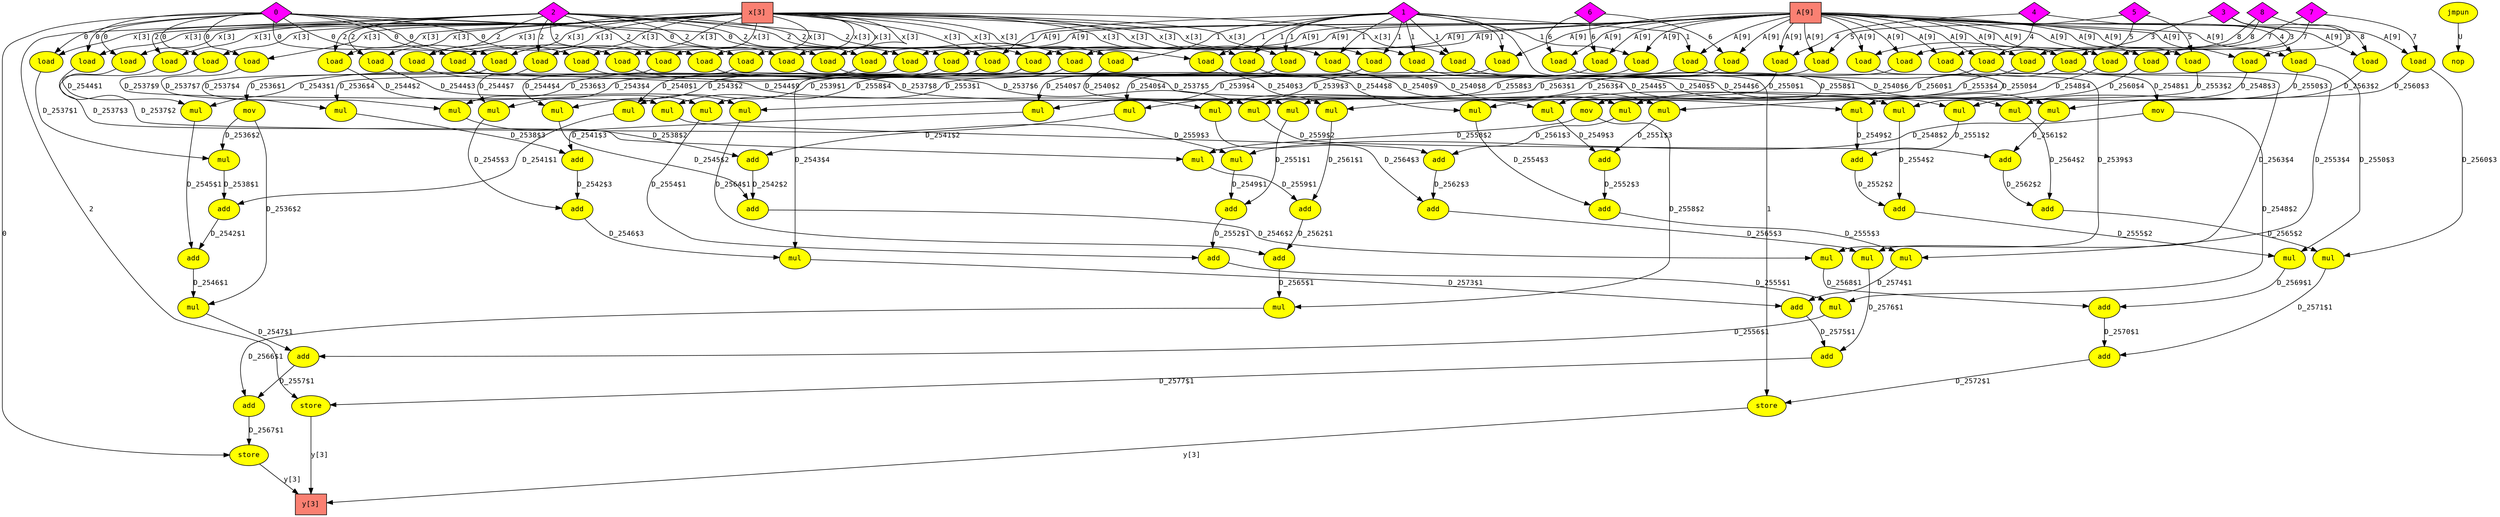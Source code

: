digraph foo
{
  graph [rankdir="TB", nodesep = "0.175"];
  node [fontname="Courier", fontsize="12", style="filled"];
  edge [fontname="Courier", fontsize="12"];

  A  [label="A[9]", ntype="hwelem", argix="-1", dataspec="s32", bb="-1", shape="box", fillcolor="salmon"];
  add_103  [label="add", ntype="operation", argix="-1", dataspec="na", bb="1", shape="ellipse", fillcolor="yellow"];
  add_105  [label="add", ntype="operation", argix="-1", dataspec="na", bb="1", shape="ellipse", fillcolor="yellow"];
  add_11  [label="add", ntype="operation", argix="-1", dataspec="na", bb="1", shape="ellipse", fillcolor="yellow"];
  add_112  [label="add", ntype="operation", argix="-1", dataspec="na", bb="1", shape="ellipse", fillcolor="yellow"];
  add_116  [label="add", ntype="operation", argix="-1", dataspec="na", bb="1", shape="ellipse", fillcolor="yellow"];
  add_118  [label="add", ntype="operation", argix="-1", dataspec="na", bb="1", shape="ellipse", fillcolor="yellow"];
  add_20  [label="add", ntype="operation", argix="-1", dataspec="na", bb="1", shape="ellipse", fillcolor="yellow"];
  add_24  [label="add", ntype="operation", argix="-1", dataspec="na", bb="1", shape="ellipse", fillcolor="yellow"];
  add_26  [label="add", ntype="operation", argix="-1", dataspec="na", bb="1", shape="ellipse", fillcolor="yellow"];
  add_34  [label="add", ntype="operation", argix="-1", dataspec="na", bb="1", shape="ellipse", fillcolor="yellow"];
  add_38  [label="add", ntype="operation", argix="-1", dataspec="na", bb="1", shape="ellipse", fillcolor="yellow"];
  add_40  [label="add", ntype="operation", argix="-1", dataspec="na", bb="1", shape="ellipse", fillcolor="yellow"];
  add_48  [label="add", ntype="operation", argix="-1", dataspec="na", bb="1", shape="ellipse", fillcolor="yellow"];
  add_52  [label="add", ntype="operation", argix="-1", dataspec="na", bb="1", shape="ellipse", fillcolor="yellow"];
  add_60  [label="add", ntype="operation", argix="-1", dataspec="na", bb="1", shape="ellipse", fillcolor="yellow"];
  add_64  [label="add", ntype="operation", argix="-1", dataspec="na", bb="1", shape="ellipse", fillcolor="yellow"];
  add_66  [label="add", ntype="operation", argix="-1", dataspec="na", bb="1", shape="ellipse", fillcolor="yellow"];
  add_7  [label="add", ntype="operation", argix="-1", dataspec="na", bb="1", shape="ellipse", fillcolor="yellow"];
  add_73  [label="add", ntype="operation", argix="-1", dataspec="na", bb="1", shape="ellipse", fillcolor="yellow"];
  add_77  [label="add", ntype="operation", argix="-1", dataspec="na", bb="1", shape="ellipse", fillcolor="yellow"];
  add_79  [label="add", ntype="operation", argix="-1", dataspec="na", bb="1", shape="ellipse", fillcolor="yellow"];
  add_87  [label="add", ntype="operation", argix="-1", dataspec="na", bb="1", shape="ellipse", fillcolor="yellow"];
  add_91  [label="add", ntype="operation", argix="-1", dataspec="na", bb="1", shape="ellipse", fillcolor="yellow"];
  add_99  [label="add", ntype="operation", argix="-1", dataspec="na", bb="1", shape="ellipse", fillcolor="yellow"];
  cnst0  [label="0", ntype="constant", argix="-1", dataspec="s32", bb="-1", shape="diamond", fillcolor="magenta"];
  cnst1  [label="1", ntype="constant", argix="-1", dataspec="s32", bb="-1", shape="diamond", fillcolor="magenta"];
  cnst2  [label="2", ntype="constant", argix="-1", dataspec="s32", bb="-1", shape="diamond", fillcolor="magenta"];
  cnst3  [label="3", ntype="constant", argix="-1", dataspec="s32", bb="-1", shape="diamond", fillcolor="magenta"];
  cnst4  [label="4", ntype="constant", argix="-1", dataspec="s32", bb="-1", shape="diamond", fillcolor="magenta"];
  cnst5  [label="5", ntype="constant", argix="-1", dataspec="s32", bb="-1", shape="diamond", fillcolor="magenta"];
  cnst6  [label="6", ntype="constant", argix="-1", dataspec="s32", bb="-1", shape="diamond", fillcolor="magenta"];
  cnst7  [label="7", ntype="constant", argix="-1", dataspec="s32", bb="-1", shape="diamond", fillcolor="magenta"];
  cnst8  [label="8", ntype="constant", argix="-1", dataspec="s32", bb="-1", shape="diamond", fillcolor="magenta"];
  jmpun_120  [label="jmpun", ntype="operation", argix="-1", dataspec="na", bb="1", shape="ellipse", fillcolor="yellow"];
  load_0  [label="load", ntype="operation", argix="-1", dataspec="na", bb="1", shape="ellipse", fillcolor="yellow"];
  load_100  [label="load", ntype="operation", argix="-1", dataspec="na", bb="1", shape="ellipse", fillcolor="yellow"];
  load_101  [label="load", ntype="operation", argix="-1", dataspec="na", bb="1", shape="ellipse", fillcolor="yellow"];
  load_106  [label="load", ntype="operation", argix="-1", dataspec="na", bb="1", shape="ellipse", fillcolor="yellow"];
  load_107  [label="load", ntype="operation", argix="-1", dataspec="na", bb="1", shape="ellipse", fillcolor="yellow"];
  load_109  [label="load", ntype="operation", argix="-1", dataspec="na", bb="1", shape="ellipse", fillcolor="yellow"];
  load_110  [label="load", ntype="operation", argix="-1", dataspec="na", bb="1", shape="ellipse", fillcolor="yellow"];
  load_113  [label="load", ntype="operation", argix="-1", dataspec="na", bb="1", shape="ellipse", fillcolor="yellow"];
  load_114  [label="load", ntype="operation", argix="-1", dataspec="na", bb="1", shape="ellipse", fillcolor="yellow"];
  load_13  [label="load", ntype="operation", argix="-1", dataspec="na", bb="1", shape="ellipse", fillcolor="yellow"];
  load_15  [label="load", ntype="operation", argix="-1", dataspec="na", bb="1", shape="ellipse", fillcolor="yellow"];
  load_17  [label="load", ntype="operation", argix="-1", dataspec="na", bb="1", shape="ellipse", fillcolor="yellow"];
  load_18  [label="load", ntype="operation", argix="-1", dataspec="na", bb="1", shape="ellipse", fillcolor="yellow"];
  load_2  [label="load", ntype="operation", argix="-1", dataspec="na", bb="1", shape="ellipse", fillcolor="yellow"];
  load_21  [label="load", ntype="operation", argix="-1", dataspec="na", bb="1", shape="ellipse", fillcolor="yellow"];
  load_22  [label="load", ntype="operation", argix="-1", dataspec="na", bb="1", shape="ellipse", fillcolor="yellow"];
  load_27  [label="load", ntype="operation", argix="-1", dataspec="na", bb="1", shape="ellipse", fillcolor="yellow"];
  load_29  [label="load", ntype="operation", argix="-1", dataspec="na", bb="1", shape="ellipse", fillcolor="yellow"];
  load_31  [label="load", ntype="operation", argix="-1", dataspec="na", bb="1", shape="ellipse", fillcolor="yellow"];
  load_32  [label="load", ntype="operation", argix="-1", dataspec="na", bb="1", shape="ellipse", fillcolor="yellow"];
  load_35  [label="load", ntype="operation", argix="-1", dataspec="na", bb="1", shape="ellipse", fillcolor="yellow"];
  load_36  [label="load", ntype="operation", argix="-1", dataspec="na", bb="1", shape="ellipse", fillcolor="yellow"];
  load_4  [label="load", ntype="operation", argix="-1", dataspec="na", bb="1", shape="ellipse", fillcolor="yellow"];
  load_42  [label="load", ntype="operation", argix="-1", dataspec="na", bb="1", shape="ellipse", fillcolor="yellow"];
  load_43  [label="load", ntype="operation", argix="-1", dataspec="na", bb="1", shape="ellipse", fillcolor="yellow"];
  load_45  [label="load", ntype="operation", argix="-1", dataspec="na", bb="1", shape="ellipse", fillcolor="yellow"];
  load_46  [label="load", ntype="operation", argix="-1", dataspec="na", bb="1", shape="ellipse", fillcolor="yellow"];
  load_49  [label="load", ntype="operation", argix="-1", dataspec="na", bb="1", shape="ellipse", fillcolor="yellow"];
  load_5  [label="load", ntype="operation", argix="-1", dataspec="na", bb="1", shape="ellipse", fillcolor="yellow"];
  load_50  [label="load", ntype="operation", argix="-1", dataspec="na", bb="1", shape="ellipse", fillcolor="yellow"];
  load_54  [label="load", ntype="operation", argix="-1", dataspec="na", bb="1", shape="ellipse", fillcolor="yellow"];
  load_55  [label="load", ntype="operation", argix="-1", dataspec="na", bb="1", shape="ellipse", fillcolor="yellow"];
  load_57  [label="load", ntype="operation", argix="-1", dataspec="na", bb="1", shape="ellipse", fillcolor="yellow"];
  load_58  [label="load", ntype="operation", argix="-1", dataspec="na", bb="1", shape="ellipse", fillcolor="yellow"];
  load_61  [label="load", ntype="operation", argix="-1", dataspec="na", bb="1", shape="ellipse", fillcolor="yellow"];
  load_62  [label="load", ntype="operation", argix="-1", dataspec="na", bb="1", shape="ellipse", fillcolor="yellow"];
  load_67  [label="load", ntype="operation", argix="-1", dataspec="na", bb="1", shape="ellipse", fillcolor="yellow"];
  load_68  [label="load", ntype="operation", argix="-1", dataspec="na", bb="1", shape="ellipse", fillcolor="yellow"];
  load_70  [label="load", ntype="operation", argix="-1", dataspec="na", bb="1", shape="ellipse", fillcolor="yellow"];
  load_71  [label="load", ntype="operation", argix="-1", dataspec="na", bb="1", shape="ellipse", fillcolor="yellow"];
  load_74  [label="load", ntype="operation", argix="-1", dataspec="na", bb="1", shape="ellipse", fillcolor="yellow"];
  load_75  [label="load", ntype="operation", argix="-1", dataspec="na", bb="1", shape="ellipse", fillcolor="yellow"];
  load_8  [label="load", ntype="operation", argix="-1", dataspec="na", bb="1", shape="ellipse", fillcolor="yellow"];
  load_81  [label="load", ntype="operation", argix="-1", dataspec="na", bb="1", shape="ellipse", fillcolor="yellow"];
  load_82  [label="load", ntype="operation", argix="-1", dataspec="na", bb="1", shape="ellipse", fillcolor="yellow"];
  load_84  [label="load", ntype="operation", argix="-1", dataspec="na", bb="1", shape="ellipse", fillcolor="yellow"];
  load_85  [label="load", ntype="operation", argix="-1", dataspec="na", bb="1", shape="ellipse", fillcolor="yellow"];
  load_88  [label="load", ntype="operation", argix="-1", dataspec="na", bb="1", shape="ellipse", fillcolor="yellow"];
  load_89  [label="load", ntype="operation", argix="-1", dataspec="na", bb="1", shape="ellipse", fillcolor="yellow"];
  load_9  [label="load", ntype="operation", argix="-1", dataspec="na", bb="1", shape="ellipse", fillcolor="yellow"];
  load_93  [label="load", ntype="operation", argix="-1", dataspec="na", bb="1", shape="ellipse", fillcolor="yellow"];
  load_94  [label="load", ntype="operation", argix="-1", dataspec="na", bb="1", shape="ellipse", fillcolor="yellow"];
  load_96  [label="load", ntype="operation", argix="-1", dataspec="na", bb="1", shape="ellipse", fillcolor="yellow"];
  load_97  [label="load", ntype="operation", argix="-1", dataspec="na", bb="1", shape="ellipse", fillcolor="yellow"];
  mov_1  [label="mov", ntype="operation", argix="-1", dataspec="na", bb="1", shape="ellipse", fillcolor="yellow"];
  mov_14  [label="mov", ntype="operation", argix="-1", dataspec="na", bb="1", shape="ellipse", fillcolor="yellow"];
  mov_28  [label="mov", ntype="operation", argix="-1", dataspec="na", bb="1", shape="ellipse", fillcolor="yellow"];
  mul_10  [label="mul", ntype="operation", argix="-1", dataspec="na", bb="1", shape="ellipse", fillcolor="yellow"];
  mul_102  [label="mul", ntype="operation", argix="-1", dataspec="na", bb="1", shape="ellipse", fillcolor="yellow"];
  mul_104  [label="mul", ntype="operation", argix="-1", dataspec="na", bb="1", shape="ellipse", fillcolor="yellow"];
  mul_108  [label="mul", ntype="operation", argix="-1", dataspec="na", bb="1", shape="ellipse", fillcolor="yellow"];
  mul_111  [label="mul", ntype="operation", argix="-1", dataspec="na", bb="1", shape="ellipse", fillcolor="yellow"];
  mul_115  [label="mul", ntype="operation", argix="-1", dataspec="na", bb="1", shape="ellipse", fillcolor="yellow"];
  mul_117  [label="mul", ntype="operation", argix="-1", dataspec="na", bb="1", shape="ellipse", fillcolor="yellow"];
  mul_12  [label="mul", ntype="operation", argix="-1", dataspec="na", bb="1", shape="ellipse", fillcolor="yellow"];
  mul_16  [label="mul", ntype="operation", argix="-1", dataspec="na", bb="1", shape="ellipse", fillcolor="yellow"];
  mul_19  [label="mul", ntype="operation", argix="-1", dataspec="na", bb="1", shape="ellipse", fillcolor="yellow"];
  mul_23  [label="mul", ntype="operation", argix="-1", dataspec="na", bb="1", shape="ellipse", fillcolor="yellow"];
  mul_25  [label="mul", ntype="operation", argix="-1", dataspec="na", bb="1", shape="ellipse", fillcolor="yellow"];
  mul_3  [label="mul", ntype="operation", argix="-1", dataspec="na", bb="1", shape="ellipse", fillcolor="yellow"];
  mul_30  [label="mul", ntype="operation", argix="-1", dataspec="na", bb="1", shape="ellipse", fillcolor="yellow"];
  mul_33  [label="mul", ntype="operation", argix="-1", dataspec="na", bb="1", shape="ellipse", fillcolor="yellow"];
  mul_37  [label="mul", ntype="operation", argix="-1", dataspec="na", bb="1", shape="ellipse", fillcolor="yellow"];
  mul_39  [label="mul", ntype="operation", argix="-1", dataspec="na", bb="1", shape="ellipse", fillcolor="yellow"];
  mul_44  [label="mul", ntype="operation", argix="-1", dataspec="na", bb="1", shape="ellipse", fillcolor="yellow"];
  mul_47  [label="mul", ntype="operation", argix="-1", dataspec="na", bb="1", shape="ellipse", fillcolor="yellow"];
  mul_51  [label="mul", ntype="operation", argix="-1", dataspec="na", bb="1", shape="ellipse", fillcolor="yellow"];
  mul_53  [label="mul", ntype="operation", argix="-1", dataspec="na", bb="1", shape="ellipse", fillcolor="yellow"];
  mul_56  [label="mul", ntype="operation", argix="-1", dataspec="na", bb="1", shape="ellipse", fillcolor="yellow"];
  mul_59  [label="mul", ntype="operation", argix="-1", dataspec="na", bb="1", shape="ellipse", fillcolor="yellow"];
  mul_6  [label="mul", ntype="operation", argix="-1", dataspec="na", bb="1", shape="ellipse", fillcolor="yellow"];
  mul_63  [label="mul", ntype="operation", argix="-1", dataspec="na", bb="1", shape="ellipse", fillcolor="yellow"];
  mul_65  [label="mul", ntype="operation", argix="-1", dataspec="na", bb="1", shape="ellipse", fillcolor="yellow"];
  mul_69  [label="mul", ntype="operation", argix="-1", dataspec="na", bb="1", shape="ellipse", fillcolor="yellow"];
  mul_72  [label="mul", ntype="operation", argix="-1", dataspec="na", bb="1", shape="ellipse", fillcolor="yellow"];
  mul_76  [label="mul", ntype="operation", argix="-1", dataspec="na", bb="1", shape="ellipse", fillcolor="yellow"];
  mul_78  [label="mul", ntype="operation", argix="-1", dataspec="na", bb="1", shape="ellipse", fillcolor="yellow"];
  mul_83  [label="mul", ntype="operation", argix="-1", dataspec="na", bb="1", shape="ellipse", fillcolor="yellow"];
  mul_86  [label="mul", ntype="operation", argix="-1", dataspec="na", bb="1", shape="ellipse", fillcolor="yellow"];
  mul_90  [label="mul", ntype="operation", argix="-1", dataspec="na", bb="1", shape="ellipse", fillcolor="yellow"];
  mul_92  [label="mul", ntype="operation", argix="-1", dataspec="na", bb="1", shape="ellipse", fillcolor="yellow"];
  mul_95  [label="mul", ntype="operation", argix="-1", dataspec="na", bb="1", shape="ellipse", fillcolor="yellow"];
  mul_98  [label="mul", ntype="operation", argix="-1", dataspec="na", bb="1", shape="ellipse", fillcolor="yellow"];
  nop_121  [label="nop", ntype="operation", argix="-1", dataspec="na", bb="2", shape="ellipse", fillcolor="yellow"];
  store_119  [label="store", ntype="operation", argix="-1", dataspec="na", bb="1", shape="ellipse", fillcolor="yellow"];
  store_41  [label="store", ntype="operation", argix="-1", dataspec="na", bb="1", shape="ellipse", fillcolor="yellow"];
  store_80  [label="store", ntype="operation", argix="-1", dataspec="na", bb="1", shape="ellipse", fillcolor="yellow"];
  x  [label="x[3]", ntype="hwelem", argix="-1", dataspec="s32", bb="-1", shape="box", fillcolor="salmon"];
  y  [label="y[3]", ntype="hwelem", argix="-1", dataspec="s32", bb="-1", shape="box", fillcolor="salmon"];

  A -> load_0  [label="A[9]", etype="D", vtype="localvar", order="1", argix="-1", dataspec="s32"];
  A -> load_100  [label="A[9]", etype="D", vtype="localvar", order="1", argix="-1", dataspec="s32"];
  A -> load_106  [label="A[9]", etype="D", vtype="localvar", order="1", argix="-1", dataspec="s32"];
  A -> load_109  [label="A[9]", etype="D", vtype="localvar", order="1", argix="-1", dataspec="s32"];
  A -> load_113  [label="A[9]", etype="D", vtype="localvar", order="1", argix="-1", dataspec="s32"];
  A -> load_13  [label="A[9]", etype="D", vtype="localvar", order="1", argix="-1", dataspec="s32"];
  A -> load_17  [label="A[9]", etype="D", vtype="localvar", order="1", argix="-1", dataspec="s32"];
  A -> load_21  [label="A[9]", etype="D", vtype="localvar", order="1", argix="-1", dataspec="s32"];
  A -> load_27  [label="A[9]", etype="D", vtype="localvar", order="1", argix="-1", dataspec="s32"];
  A -> load_31  [label="A[9]", etype="D", vtype="localvar", order="1", argix="-1", dataspec="s32"];
  A -> load_35  [label="A[9]", etype="D", vtype="localvar", order="1", argix="-1", dataspec="s32"];
  A -> load_4  [label="A[9]", etype="D", vtype="localvar", order="1", argix="-1", dataspec="s32"];
  A -> load_42  [label="A[9]", etype="D", vtype="localvar", order="1", argix="-1", dataspec="s32"];
  A -> load_45  [label="A[9]", etype="D", vtype="localvar", order="1", argix="-1", dataspec="s32"];
  A -> load_49  [label="A[9]", etype="D", vtype="localvar", order="1", argix="-1", dataspec="s32"];
  A -> load_54  [label="A[9]", etype="D", vtype="localvar", order="1", argix="-1", dataspec="s32"];
  A -> load_57  [label="A[9]", etype="D", vtype="localvar", order="1", argix="-1", dataspec="s32"];
  A -> load_61  [label="A[9]", etype="D", vtype="localvar", order="1", argix="-1", dataspec="s32"];
  A -> load_67  [label="A[9]", etype="D", vtype="localvar", order="1", argix="-1", dataspec="s32"];
  A -> load_70  [label="A[9]", etype="D", vtype="localvar", order="1", argix="-1", dataspec="s32"];
  A -> load_74  [label="A[9]", etype="D", vtype="localvar", order="1", argix="-1", dataspec="s32"];
  A -> load_8  [label="A[9]", etype="D", vtype="localvar", order="1", argix="-1", dataspec="s32"];
  A -> load_81  [label="A[9]", etype="D", vtype="localvar", order="1", argix="-1", dataspec="s32"];
  A -> load_84  [label="A[9]", etype="D", vtype="localvar", order="1", argix="-1", dataspec="s32"];
  A -> load_88  [label="A[9]", etype="D", vtype="localvar", order="1", argix="-1", dataspec="s32"];
  A -> load_93  [label="A[9]", etype="D", vtype="localvar", order="1", argix="-1", dataspec="s32"];
  A -> load_96  [label="A[9]", etype="D", vtype="localvar", order="1", argix="-1", dataspec="s32"];
  add_103 -> mul_104  [label="D_2555$3", etype="D", vtype="localvar", order="2", argix="-1", dataspec="s32"];
  add_105 -> add_118  [label="D_2575$1", etype="D", vtype="localvar", order="1", argix="-1", dataspec="s32"];
  add_112 -> add_116  [label="D_2562$3", etype="D", vtype="localvar", order="1", argix="-1", dataspec="s32"];
  add_116 -> mul_117  [label="D_2565$3", etype="D", vtype="localvar", order="2", argix="-1", dataspec="s32"];
  add_118 -> store_119  [label="D_2577$1", etype="D", vtype="localvar", order="1", argix="-1", dataspec="s32"];
  add_11 -> mul_12  [label="D_2546$1", etype="D", vtype="localvar", order="2", argix="-1", dataspec="s32"];
  add_20 -> add_24  [label="D_2552$1", etype="D", vtype="localvar", order="1", argix="-1", dataspec="s32"];
  add_24 -> mul_25  [label="D_2555$1", etype="D", vtype="localvar", order="2", argix="-1", dataspec="s32"];
  add_26 -> add_40  [label="D_2557$1", etype="D", vtype="localvar", order="1", argix="-1", dataspec="s32"];
  add_34 -> add_38  [label="D_2562$1", etype="D", vtype="localvar", order="1", argix="-1", dataspec="s32"];
  add_38 -> mul_39  [label="D_2565$1", etype="D", vtype="localvar", order="2", argix="-1", dataspec="s32"];
  add_40 -> store_41  [label="D_2567$1", etype="D", vtype="localvar", order="1", argix="-1", dataspec="s32"];
  add_48 -> add_52  [label="D_2542$2", etype="D", vtype="localvar", order="1", argix="-1", dataspec="s32"];
  add_52 -> mul_53  [label="D_2546$2", etype="D", vtype="localvar", order="2", argix="-1", dataspec="s32"];
  add_60 -> add_64  [label="D_2552$2", etype="D", vtype="localvar", order="1", argix="-1", dataspec="s32"];
  add_64 -> mul_65  [label="D_2555$2", etype="D", vtype="localvar", order="2", argix="-1", dataspec="s32"];
  add_66 -> add_79  [label="D_2570$1", etype="D", vtype="localvar", order="1", argix="-1", dataspec="s32"];
  add_73 -> add_77  [label="D_2562$2", etype="D", vtype="localvar", order="1", argix="-1", dataspec="s32"];
  add_77 -> mul_78  [label="D_2565$2", etype="D", vtype="localvar", order="2", argix="-1", dataspec="s32"];
  add_79 -> store_80  [label="D_2572$1", etype="D", vtype="localvar", order="1", argix="-1", dataspec="s32"];
  add_7 -> add_11  [label="D_2542$1", etype="D", vtype="localvar", order="1", argix="-1", dataspec="s32"];
  add_87 -> add_91  [label="D_2542$3", etype="D", vtype="localvar", order="1", argix="-1", dataspec="s32"];
  add_91 -> mul_92  [label="D_2546$3", etype="D", vtype="localvar", order="2", argix="-1", dataspec="s32"];
  add_99 -> add_103  [label="D_2552$3", etype="D", vtype="localvar", order="1", argix="-1", dataspec="s32"];
  cnst0 -> load_0  [label="0", etype="D", vtype="globalvar", order="2", argix="-1", dataspec="s32"];
  cnst0 -> load_107  [label="0", etype="D", vtype="globalvar", order="2", argix="-1", dataspec="s32"];
  cnst0 -> load_15  [label="0", etype="D", vtype="globalvar", order="2", argix="-1", dataspec="s32"];
  cnst0 -> load_2  [label="0", etype="D", vtype="globalvar", order="2", argix="-1", dataspec="s32"];
  cnst0 -> load_29  [label="0", etype="D", vtype="globalvar", order="2", argix="-1", dataspec="s32"];
  cnst0 -> load_42  [label="0", etype="D", vtype="globalvar", order="2", argix="-1", dataspec="s32"];
  cnst0 -> load_43  [label="0", etype="D", vtype="globalvar", order="2", argix="-1", dataspec="s32"];
  cnst0 -> load_55  [label="0", etype="D", vtype="globalvar", order="2", argix="-1", dataspec="s32"];
  cnst0 -> load_68  [label="0", etype="D", vtype="globalvar", order="2", argix="-1", dataspec="s32"];
  cnst0 -> load_81  [label="0", etype="D", vtype="globalvar", order="2", argix="-1", dataspec="s32"];
  cnst0 -> load_82  [label="0", etype="D", vtype="globalvar", order="2", argix="-1", dataspec="s32"];
  cnst0 -> load_94  [label="0", etype="D", vtype="globalvar", order="2", argix="-1", dataspec="s32"];
  cnst0 -> store_41  [label="0", etype="D", vtype="globalvar", order="2", argix="-1", dataspec="s32"];
  cnst1 -> load_110  [label="1", etype="D", vtype="globalvar", order="2", argix="-1", dataspec="s32"];
  cnst1 -> load_18  [label="1", etype="D", vtype="globalvar", order="2", argix="-1", dataspec="s32"];
  cnst1 -> load_32  [label="1", etype="D", vtype="globalvar", order="2", argix="-1", dataspec="s32"];
  cnst1 -> load_4  [label="1", etype="D", vtype="globalvar", order="2", argix="-1", dataspec="s32"];
  cnst1 -> load_45  [label="1", etype="D", vtype="globalvar", order="2", argix="-1", dataspec="s32"];
  cnst1 -> load_46  [label="1", etype="D", vtype="globalvar", order="2", argix="-1", dataspec="s32"];
  cnst1 -> load_5  [label="1", etype="D", vtype="globalvar", order="2", argix="-1", dataspec="s32"];
  cnst1 -> load_58  [label="1", etype="D", vtype="globalvar", order="2", argix="-1", dataspec="s32"];
  cnst1 -> load_71  [label="1", etype="D", vtype="globalvar", order="2", argix="-1", dataspec="s32"];
  cnst1 -> load_84  [label="1", etype="D", vtype="globalvar", order="2", argix="-1", dataspec="s32"];
  cnst1 -> load_85  [label="1", etype="D", vtype="globalvar", order="2", argix="-1", dataspec="s32"];
  cnst1 -> load_97  [label="1", etype="D", vtype="globalvar", order="2", argix="-1", dataspec="s32"];
  cnst1 -> store_80  [label="1", etype="D", vtype="globalvar", order="2", argix="-1", dataspec="s32"];
  cnst2 -> load_101  [label="2", etype="D", vtype="globalvar", order="2", argix="-1", dataspec="s32"];
  cnst2 -> load_114  [label="2", etype="D", vtype="globalvar", order="2", argix="-1", dataspec="s32"];
  cnst2 -> load_22  [label="2", etype="D", vtype="globalvar", order="2", argix="-1", dataspec="s32"];
  cnst2 -> load_36  [label="2", etype="D", vtype="globalvar", order="2", argix="-1", dataspec="s32"];
  cnst2 -> load_49  [label="2", etype="D", vtype="globalvar", order="2", argix="-1", dataspec="s32"];
  cnst2 -> load_50  [label="2", etype="D", vtype="globalvar", order="2", argix="-1", dataspec="s32"];
  cnst2 -> load_62  [label="2", etype="D", vtype="globalvar", order="2", argix="-1", dataspec="s32"];
  cnst2 -> load_75  [label="2", etype="D", vtype="globalvar", order="2", argix="-1", dataspec="s32"];
  cnst2 -> load_8  [label="2", etype="D", vtype="globalvar", order="2", argix="-1", dataspec="s32"];
  cnst2 -> load_88  [label="2", etype="D", vtype="globalvar", order="2", argix="-1", dataspec="s32"];
  cnst2 -> load_89  [label="2", etype="D", vtype="globalvar", order="2", argix="-1", dataspec="s32"];
  cnst2 -> load_9  [label="2", etype="D", vtype="globalvar", order="2", argix="-1", dataspec="s32"];
  cnst2 -> store_119  [label="2", etype="D", vtype="globalvar", order="2", argix="-1", dataspec="s32"];
  cnst3 -> load_13  [label="3", etype="D", vtype="globalvar", order="2", argix="-1", dataspec="s32"];
  cnst3 -> load_54  [label="3", etype="D", vtype="globalvar", order="2", argix="-1", dataspec="s32"];
  cnst3 -> load_93  [label="3", etype="D", vtype="globalvar", order="2", argix="-1", dataspec="s32"];
  cnst4 -> load_17  [label="4", etype="D", vtype="globalvar", order="2", argix="-1", dataspec="s32"];
  cnst4 -> load_57  [label="4", etype="D", vtype="globalvar", order="2", argix="-1", dataspec="s32"];
  cnst4 -> load_96  [label="4", etype="D", vtype="globalvar", order="2", argix="-1", dataspec="s32"];
  cnst5 -> load_100  [label="5", etype="D", vtype="globalvar", order="2", argix="-1", dataspec="s32"];
  cnst5 -> load_21  [label="5", etype="D", vtype="globalvar", order="2", argix="-1", dataspec="s32"];
  cnst5 -> load_61  [label="5", etype="D", vtype="globalvar", order="2", argix="-1", dataspec="s32"];
  cnst6 -> load_106  [label="6", etype="D", vtype="globalvar", order="2", argix="-1", dataspec="s32"];
  cnst6 -> load_27  [label="6", etype="D", vtype="globalvar", order="2", argix="-1", dataspec="s32"];
  cnst6 -> load_67  [label="6", etype="D", vtype="globalvar", order="2", argix="-1", dataspec="s32"];
  cnst7 -> load_109  [label="7", etype="D", vtype="globalvar", order="2", argix="-1", dataspec="s32"];
  cnst7 -> load_31  [label="7", etype="D", vtype="globalvar", order="2", argix="-1", dataspec="s32"];
  cnst7 -> load_70  [label="7", etype="D", vtype="globalvar", order="2", argix="-1", dataspec="s32"];
  cnst8 -> load_113  [label="8", etype="D", vtype="globalvar", order="2", argix="-1", dataspec="s32"];
  cnst8 -> load_35  [label="8", etype="D", vtype="globalvar", order="2", argix="-1", dataspec="s32"];
  cnst8 -> load_74  [label="8", etype="D", vtype="globalvar", order="2", argix="-1", dataspec="s32"];
  jmpun_120 -> nop_121  [label="U", etype="U", order="1", argix="-1", dataspec="u1"];
  load_0 -> mov_1  [label="D_2536$1", etype="D", vtype="localvar", order="1", argix="-1", dataspec="s32"];
  load_100 -> mul_102  [label="D_2553$4", etype="D", vtype="localvar", order="1", argix="-1", dataspec="s32"];
  load_100 -> mul_104  [label="D_2553$4", etype="D", vtype="localvar", order="1", argix="-1", dataspec="s32"];
  load_101 -> mul_102  [label="D_2544$8", etype="D", vtype="localvar", order="2", argix="-1", dataspec="s32"];
  load_106 -> mul_108  [label="D_2558$4", etype="D", vtype="localvar", order="1", argix="-1", dataspec="s32"];
  load_107 -> mul_108  [label="D_2537$9", etype="D", vtype="localvar", order="2", argix="-1", dataspec="s32"];
  load_109 -> mul_111  [label="D_2560$4", etype="D", vtype="localvar", order="1", argix="-1", dataspec="s32"];
  load_110 -> mul_111  [label="D_2540$9", etype="D", vtype="localvar", order="2", argix="-1", dataspec="s32"];
  load_113 -> mul_115  [label="D_2563$4", etype="D", vtype="localvar", order="1", argix="-1", dataspec="s32"];
  load_113 -> mul_117  [label="D_2563$4", etype="D", vtype="localvar", order="1", argix="-1", dataspec="s32"];
  load_114 -> mul_115  [label="D_2544$9", etype="D", vtype="localvar", order="2", argix="-1", dataspec="s32"];
  load_13 -> mov_14  [label="D_2548$1", etype="D", vtype="localvar", order="1", argix="-1", dataspec="s32"];
  load_15 -> mul_16  [label="D_2537$2", etype="D", vtype="localvar", order="2", argix="-1", dataspec="s32"];
  load_17 -> mul_19  [label="D_2550$1", etype="D", vtype="localvar", order="1", argix="-1", dataspec="s32"];
  load_18 -> mul_19  [label="D_2540$2", etype="D", vtype="localvar", order="2", argix="-1", dataspec="s32"];
  load_21 -> mul_23  [label="D_2553$1", etype="D", vtype="localvar", order="1", argix="-1", dataspec="s32"];
  load_22 -> mul_23  [label="D_2544$2", etype="D", vtype="localvar", order="2", argix="-1", dataspec="s32"];
  load_27 -> mov_28  [label="D_2558$1", etype="D", vtype="localvar", order="1", argix="-1", dataspec="s32"];
  load_29 -> mul_30  [label="D_2537$3", etype="D", vtype="localvar", order="2", argix="-1", dataspec="s32"];
  load_2 -> mul_3  [label="D_2537$1", etype="D", vtype="localvar", order="2", argix="-1", dataspec="s32"];
  load_31 -> mul_33  [label="D_2560$1", etype="D", vtype="localvar", order="1", argix="-1", dataspec="s32"];
  load_32 -> mul_33  [label="D_2540$3", etype="D", vtype="localvar", order="2", argix="-1", dataspec="s32"];
  load_35 -> mul_37  [label="D_2563$1", etype="D", vtype="localvar", order="1", argix="-1", dataspec="s32"];
  load_36 -> mul_37  [label="D_2544$3", etype="D", vtype="localvar", order="2", argix="-1", dataspec="s32"];
  load_42 -> mul_44  [label="D_2536$3", etype="D", vtype="localvar", order="1", argix="-1", dataspec="s32"];
  load_43 -> mul_44  [label="D_2537$4", etype="D", vtype="localvar", order="2", argix="-1", dataspec="s32"];
  load_45 -> mul_47  [label="D_2539$3", etype="D", vtype="localvar", order="1", argix="-1", dataspec="s32"];
  load_45 -> mul_53  [label="D_2539$3", etype="D", vtype="localvar", order="1", argix="-1", dataspec="s32"];
  load_46 -> mul_47  [label="D_2540$4", etype="D", vtype="localvar", order="2", argix="-1", dataspec="s32"];
  load_49 -> mul_51  [label="D_2543$2", etype="D", vtype="localvar", order="1", argix="-1", dataspec="s32"];
  load_4 -> mul_6  [label="D_2539$1", etype="D", vtype="localvar", order="1", argix="-1", dataspec="s32"];
  load_50 -> mul_51  [label="D_2544$4", etype="D", vtype="localvar", order="2", argix="-1", dataspec="s32"];
  load_54 -> mul_56  [label="D_2548$3", etype="D", vtype="localvar", order="1", argix="-1", dataspec="s32"];
  load_55 -> mul_56  [label="D_2537$5", etype="D", vtype="localvar", order="2", argix="-1", dataspec="s32"];
  load_57 -> mul_59  [label="D_2550$3", etype="D", vtype="localvar", order="1", argix="-1", dataspec="s32"];
  load_57 -> mul_65  [label="D_2550$3", etype="D", vtype="localvar", order="1", argix="-1", dataspec="s32"];
  load_58 -> mul_59  [label="D_2540$5", etype="D", vtype="localvar", order="2", argix="-1", dataspec="s32"];
  load_5 -> mul_6  [label="D_2540$1", etype="D", vtype="localvar", order="2", argix="-1", dataspec="s32"];
  load_61 -> mul_63  [label="D_2553$2", etype="D", vtype="localvar", order="1", argix="-1", dataspec="s32"];
  load_62 -> mul_63  [label="D_2544$5", etype="D", vtype="localvar", order="2", argix="-1", dataspec="s32"];
  load_67 -> mul_69  [label="D_2558$3", etype="D", vtype="localvar", order="1", argix="-1", dataspec="s32"];
  load_68 -> mul_69  [label="D_2537$6", etype="D", vtype="localvar", order="2", argix="-1", dataspec="s32"];
  load_70 -> mul_72  [label="D_2560$3", etype="D", vtype="localvar", order="1", argix="-1", dataspec="s32"];
  load_70 -> mul_78  [label="D_2560$3", etype="D", vtype="localvar", order="1", argix="-1", dataspec="s32"];
  load_71 -> mul_72  [label="D_2540$6", etype="D", vtype="localvar", order="2", argix="-1", dataspec="s32"];
  load_74 -> mul_76  [label="D_2563$2", etype="D", vtype="localvar", order="1", argix="-1", dataspec="s32"];
  load_75 -> mul_76  [label="D_2544$6", etype="D", vtype="localvar", order="2", argix="-1", dataspec="s32"];
  load_81 -> mul_83  [label="D_2536$4", etype="D", vtype="localvar", order="1", argix="-1", dataspec="s32"];
  load_82 -> mul_83  [label="D_2537$7", etype="D", vtype="localvar", order="2", argix="-1", dataspec="s32"];
  load_84 -> mul_86  [label="D_2539$4", etype="D", vtype="localvar", order="1", argix="-1", dataspec="s32"];
  load_85 -> mul_86  [label="D_2540$7", etype="D", vtype="localvar", order="2", argix="-1", dataspec="s32"];
  load_88 -> mul_90  [label="D_2543$4", etype="D", vtype="localvar", order="1", argix="-1", dataspec="s32"];
  load_88 -> mul_92  [label="D_2543$4", etype="D", vtype="localvar", order="1", argix="-1", dataspec="s32"];
  load_89 -> mul_90  [label="D_2544$7", etype="D", vtype="localvar", order="2", argix="-1", dataspec="s32"];
  load_8 -> mul_10  [label="D_2543$1", etype="D", vtype="localvar", order="1", argix="-1", dataspec="s32"];
  load_93 -> mul_95  [label="D_2548$4", etype="D", vtype="localvar", order="1", argix="-1", dataspec="s32"];
  load_94 -> mul_95  [label="D_2537$8", etype="D", vtype="localvar", order="2", argix="-1", dataspec="s32"];
  load_96 -> mul_98  [label="D_2550$4", etype="D", vtype="localvar", order="1", argix="-1", dataspec="s32"];
  load_97 -> mul_98  [label="D_2540$8", etype="D", vtype="localvar", order="2", argix="-1", dataspec="s32"];
  load_9 -> mul_10  [label="D_2544$1", etype="D", vtype="localvar", order="2", argix="-1", dataspec="s32"];
  mov_14 -> mul_16  [label="D_2548$2", etype="D", vtype="localvar", order="1", argix="-1", dataspec="s32"];
  mov_14 -> mul_25  [label="D_2548$2", etype="D", vtype="localvar", order="1", argix="-1", dataspec="s32"];
  mov_1 -> mul_12  [label="D_2536$2", etype="D", vtype="localvar", order="1", argix="-1", dataspec="s32"];
  mov_1 -> mul_3  [label="D_2536$2", etype="D", vtype="localvar", order="1", argix="-1", dataspec="s32"];
  mov_28 -> mul_30  [label="D_2558$2", etype="D", vtype="localvar", order="1", argix="-1", dataspec="s32"];
  mov_28 -> mul_39  [label="D_2558$2", etype="D", vtype="localvar", order="1", argix="-1", dataspec="s32"];
  mul_102 -> add_103  [label="D_2554$3", etype="D", vtype="localvar", order="2", argix="-1", dataspec="s32"];
  mul_104 -> add_105  [label="D_2574$1", etype="D", vtype="localvar", order="2", argix="-1", dataspec="s32"];
  mul_108 -> add_112  [label="D_2559$3", etype="D", vtype="localvar", order="1", argix="-1", dataspec="s32"];
  mul_10 -> add_11  [label="D_2545$1", etype="D", vtype="localvar", order="2", argix="-1", dataspec="s32"];
  mul_111 -> add_112  [label="D_2561$3", etype="D", vtype="localvar", order="2", argix="-1", dataspec="s32"];
  mul_115 -> add_116  [label="D_2564$3", etype="D", vtype="localvar", order="2", argix="-1", dataspec="s32"];
  mul_117 -> add_118  [label="D_2576$1", etype="D", vtype="localvar", order="2", argix="-1", dataspec="s32"];
  mul_12 -> add_26  [label="D_2547$1", etype="D", vtype="localvar", order="1", argix="-1", dataspec="s32"];
  mul_16 -> add_20  [label="D_2549$1", etype="D", vtype="localvar", order="1", argix="-1", dataspec="s32"];
  mul_19 -> add_20  [label="D_2551$1", etype="D", vtype="localvar", order="2", argix="-1", dataspec="s32"];
  mul_23 -> add_24  [label="D_2554$1", etype="D", vtype="localvar", order="2", argix="-1", dataspec="s32"];
  mul_25 -> add_26  [label="D_2556$1", etype="D", vtype="localvar", order="2", argix="-1", dataspec="s32"];
  mul_30 -> add_34  [label="D_2559$1", etype="D", vtype="localvar", order="1", argix="-1", dataspec="s32"];
  mul_33 -> add_34  [label="D_2561$1", etype="D", vtype="localvar", order="2", argix="-1", dataspec="s32"];
  mul_37 -> add_38  [label="D_2564$1", etype="D", vtype="localvar", order="2", argix="-1", dataspec="s32"];
  mul_39 -> add_40  [label="D_2566$1", etype="D", vtype="localvar", order="2", argix="-1", dataspec="s32"];
  mul_3 -> add_7  [label="D_2538$1", etype="D", vtype="localvar", order="1", argix="-1", dataspec="s32"];
  mul_44 -> add_48  [label="D_2538$2", etype="D", vtype="localvar", order="1", argix="-1", dataspec="s32"];
  mul_47 -> add_48  [label="D_2541$2", etype="D", vtype="localvar", order="2", argix="-1", dataspec="s32"];
  mul_51 -> add_52  [label="D_2545$2", etype="D", vtype="localvar", order="2", argix="-1", dataspec="s32"];
  mul_53 -> add_66  [label="D_2568$1", etype="D", vtype="localvar", order="1", argix="-1", dataspec="s32"];
  mul_56 -> add_60  [label="D_2549$2", etype="D", vtype="localvar", order="1", argix="-1", dataspec="s32"];
  mul_59 -> add_60  [label="D_2551$2", etype="D", vtype="localvar", order="2", argix="-1", dataspec="s32"];
  mul_63 -> add_64  [label="D_2554$2", etype="D", vtype="localvar", order="2", argix="-1", dataspec="s32"];
  mul_65 -> add_66  [label="D_2569$1", etype="D", vtype="localvar", order="2", argix="-1", dataspec="s32"];
  mul_69 -> add_73  [label="D_2559$2", etype="D", vtype="localvar", order="1", argix="-1", dataspec="s32"];
  mul_6 -> add_7  [label="D_2541$1", etype="D", vtype="localvar", order="2", argix="-1", dataspec="s32"];
  mul_72 -> add_73  [label="D_2561$2", etype="D", vtype="localvar", order="2", argix="-1", dataspec="s32"];
  mul_76 -> add_77  [label="D_2564$2", etype="D", vtype="localvar", order="2", argix="-1", dataspec="s32"];
  mul_78 -> add_79  [label="D_2571$1", etype="D", vtype="localvar", order="2", argix="-1", dataspec="s32"];
  mul_83 -> add_87  [label="D_2538$3", etype="D", vtype="localvar", order="1", argix="-1", dataspec="s32"];
  mul_86 -> add_87  [label="D_2541$3", etype="D", vtype="localvar", order="2", argix="-1", dataspec="s32"];
  mul_90 -> add_91  [label="D_2545$3", etype="D", vtype="localvar", order="2", argix="-1", dataspec="s32"];
  mul_92 -> add_105  [label="D_2573$1", etype="D", vtype="localvar", order="1", argix="-1", dataspec="s32"];
  mul_95 -> add_99  [label="D_2549$3", etype="D", vtype="localvar", order="1", argix="-1", dataspec="s32"];
  mul_98 -> add_99  [label="D_2551$3", etype="D", vtype="localvar", order="2", argix="-1", dataspec="s32"];
  store_119 -> y  [label="y[3]", etype="D", vtype="localvar", order="1", argix="-1", dataspec="s32"];
  store_41 -> y  [label="y[3]", etype="D", vtype="localvar", order="1", argix="-1", dataspec="s32"];
  store_80 -> y  [label="y[3]", etype="D", vtype="localvar", order="1", argix="-1", dataspec="s32"];
  x -> load_101  [label="x[3]", etype="D", vtype="localvar", order="1", argix="-1", dataspec="s32"];
  x -> load_107  [label="x[3]", etype="D", vtype="localvar", order="1", argix="-1", dataspec="s32"];
  x -> load_110  [label="x[3]", etype="D", vtype="localvar", order="1", argix="-1", dataspec="s32"];
  x -> load_114  [label="x[3]", etype="D", vtype="localvar", order="1", argix="-1", dataspec="s32"];
  x -> load_15  [label="x[3]", etype="D", vtype="localvar", order="1", argix="-1", dataspec="s32"];
  x -> load_18  [label="x[3]", etype="D", vtype="localvar", order="1", argix="-1", dataspec="s32"];
  x -> load_2  [label="x[3]", etype="D", vtype="localvar", order="1", argix="-1", dataspec="s32"];
  x -> load_22  [label="x[3]", etype="D", vtype="localvar", order="1", argix="-1", dataspec="s32"];
  x -> load_29  [label="x[3]", etype="D", vtype="localvar", order="1", argix="-1", dataspec="s32"];
  x -> load_32  [label="x[3]", etype="D", vtype="localvar", order="1", argix="-1", dataspec="s32"];
  x -> load_36  [label="x[3]", etype="D", vtype="localvar", order="1", argix="-1", dataspec="s32"];
  x -> load_43  [label="x[3]", etype="D", vtype="localvar", order="1", argix="-1", dataspec="s32"];
  x -> load_46  [label="x[3]", etype="D", vtype="localvar", order="1", argix="-1", dataspec="s32"];
  x -> load_5  [label="x[3]", etype="D", vtype="localvar", order="1", argix="-1", dataspec="s32"];
  x -> load_50  [label="x[3]", etype="D", vtype="localvar", order="1", argix="-1", dataspec="s32"];
  x -> load_55  [label="x[3]", etype="D", vtype="localvar", order="1", argix="-1", dataspec="s32"];
  x -> load_58  [label="x[3]", etype="D", vtype="localvar", order="1", argix="-1", dataspec="s32"];
  x -> load_62  [label="x[3]", etype="D", vtype="localvar", order="1", argix="-1", dataspec="s32"];
  x -> load_68  [label="x[3]", etype="D", vtype="localvar", order="1", argix="-1", dataspec="s32"];
  x -> load_71  [label="x[3]", etype="D", vtype="localvar", order="1", argix="-1", dataspec="s32"];
  x -> load_75  [label="x[3]", etype="D", vtype="localvar", order="1", argix="-1", dataspec="s32"];
  x -> load_82  [label="x[3]", etype="D", vtype="localvar", order="1", argix="-1", dataspec="s32"];
  x -> load_85  [label="x[3]", etype="D", vtype="localvar", order="1", argix="-1", dataspec="s32"];
  x -> load_89  [label="x[3]", etype="D", vtype="localvar", order="1", argix="-1", dataspec="s32"];
  x -> load_9  [label="x[3]", etype="D", vtype="localvar", order="1", argix="-1", dataspec="s32"];
  x -> load_94  [label="x[3]", etype="D", vtype="localvar", order="1", argix="-1", dataspec="s32"];
  x -> load_97  [label="x[3]", etype="D", vtype="localvar", order="1", argix="-1", dataspec="s32"];

}
